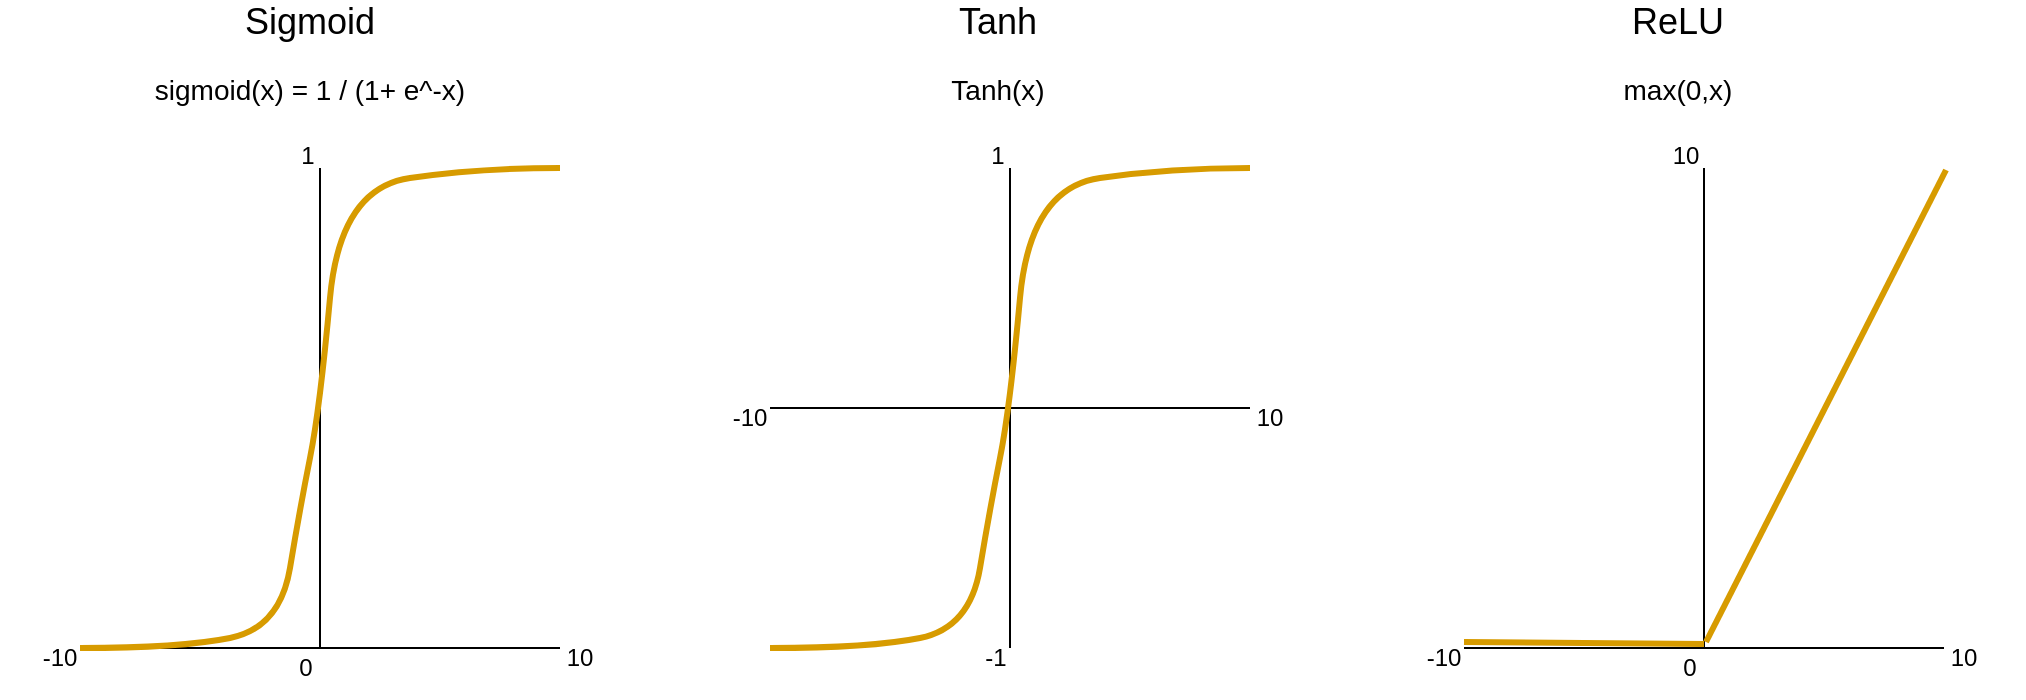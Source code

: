 <mxfile version="26.0.9">
  <diagram name="Page-1" id="c9MObX4fzuGhh3M2gyd1">
    <mxGraphModel dx="1434" dy="769" grid="0" gridSize="10" guides="1" tooltips="1" connect="1" arrows="1" fold="1" page="0" pageScale="1" pageWidth="850" pageHeight="1100" math="0" shadow="0">
      <root>
        <mxCell id="0" />
        <mxCell id="1" parent="0" />
        <mxCell id="lXKcpxksH5atWp5Zcmfo-1" value="" style="endArrow=none;html=1;rounded=0;" edge="1" parent="1">
          <mxGeometry width="50" height="50" relative="1" as="geometry">
            <mxPoint x="803" y="481" as="sourcePoint" />
            <mxPoint x="803" y="241" as="targetPoint" />
          </mxGeometry>
        </mxCell>
        <mxCell id="lXKcpxksH5atWp5Zcmfo-2" value="" style="endArrow=none;html=1;rounded=0;" edge="1" parent="1">
          <mxGeometry width="50" height="50" relative="1" as="geometry">
            <mxPoint x="683" y="361" as="sourcePoint" />
            <mxPoint x="923" y="361" as="targetPoint" />
          </mxGeometry>
        </mxCell>
        <mxCell id="lXKcpxksH5atWp5Zcmfo-3" value="" style="curved=1;endArrow=none;html=1;rounded=0;startFill=0;strokeWidth=3;fillColor=#ffe6cc;strokeColor=#d79b00;" edge="1" parent="1">
          <mxGeometry width="50" height="50" relative="1" as="geometry">
            <mxPoint x="683" y="481" as="sourcePoint" />
            <mxPoint x="923" y="241" as="targetPoint" />
            <Array as="points">
              <mxPoint x="733" y="481" />
              <mxPoint x="783" y="471" />
              <mxPoint x="793" y="411" />
              <mxPoint x="803" y="361" />
              <mxPoint x="813" y="251" />
              <mxPoint x="883" y="241" />
            </Array>
          </mxGeometry>
        </mxCell>
        <mxCell id="lXKcpxksH5atWp5Zcmfo-4" value="-10" style="text;html=1;align=center;verticalAlign=middle;whiteSpace=wrap;rounded=0;" vertex="1" parent="1">
          <mxGeometry x="643" y="351" width="60" height="30" as="geometry" />
        </mxCell>
        <mxCell id="lXKcpxksH5atWp5Zcmfo-5" value="10" style="text;html=1;align=center;verticalAlign=middle;whiteSpace=wrap;rounded=0;" vertex="1" parent="1">
          <mxGeometry x="903" y="351" width="60" height="30" as="geometry" />
        </mxCell>
        <mxCell id="lXKcpxksH5atWp5Zcmfo-6" value="1" style="text;html=1;align=center;verticalAlign=middle;whiteSpace=wrap;rounded=0;" vertex="1" parent="1">
          <mxGeometry x="767" y="220" width="60" height="30" as="geometry" />
        </mxCell>
        <mxCell id="lXKcpxksH5atWp5Zcmfo-7" value="-1" style="text;html=1;align=center;verticalAlign=middle;whiteSpace=wrap;rounded=0;" vertex="1" parent="1">
          <mxGeometry x="766" y="471" width="60" height="30" as="geometry" />
        </mxCell>
        <mxCell id="lXKcpxksH5atWp5Zcmfo-8" value="" style="endArrow=none;html=1;rounded=0;" edge="1" parent="1">
          <mxGeometry width="50" height="50" relative="1" as="geometry">
            <mxPoint x="458" y="481" as="sourcePoint" />
            <mxPoint x="458" y="241" as="targetPoint" />
          </mxGeometry>
        </mxCell>
        <mxCell id="lXKcpxksH5atWp5Zcmfo-9" value="" style="endArrow=none;html=1;rounded=0;" edge="1" parent="1">
          <mxGeometry width="50" height="50" relative="1" as="geometry">
            <mxPoint x="338" y="481" as="sourcePoint" />
            <mxPoint x="578" y="481" as="targetPoint" />
          </mxGeometry>
        </mxCell>
        <mxCell id="lXKcpxksH5atWp5Zcmfo-10" value="" style="curved=1;endArrow=none;html=1;rounded=0;startFill=0;strokeWidth=3;fillColor=#ffe6cc;strokeColor=#d79b00;" edge="1" parent="1">
          <mxGeometry width="50" height="50" relative="1" as="geometry">
            <mxPoint x="338" y="481" as="sourcePoint" />
            <mxPoint x="578" y="241" as="targetPoint" />
            <Array as="points">
              <mxPoint x="388" y="481" />
              <mxPoint x="438" y="471" />
              <mxPoint x="448" y="411" />
              <mxPoint x="458" y="361" />
              <mxPoint x="468" y="251" />
              <mxPoint x="538" y="241" />
            </Array>
          </mxGeometry>
        </mxCell>
        <mxCell id="lXKcpxksH5atWp5Zcmfo-11" value="-10" style="text;html=1;align=center;verticalAlign=middle;whiteSpace=wrap;rounded=0;" vertex="1" parent="1">
          <mxGeometry x="298" y="471" width="60" height="30" as="geometry" />
        </mxCell>
        <mxCell id="lXKcpxksH5atWp5Zcmfo-12" value="10" style="text;html=1;align=center;verticalAlign=middle;whiteSpace=wrap;rounded=0;" vertex="1" parent="1">
          <mxGeometry x="558" y="471" width="60" height="30" as="geometry" />
        </mxCell>
        <mxCell id="lXKcpxksH5atWp5Zcmfo-13" value="1" style="text;html=1;align=center;verticalAlign=middle;whiteSpace=wrap;rounded=0;" vertex="1" parent="1">
          <mxGeometry x="422" y="220" width="60" height="30" as="geometry" />
        </mxCell>
        <mxCell id="lXKcpxksH5atWp5Zcmfo-14" value="0" style="text;html=1;align=center;verticalAlign=middle;whiteSpace=wrap;rounded=0;" vertex="1" parent="1">
          <mxGeometry x="421" y="476" width="60" height="30" as="geometry" />
        </mxCell>
        <mxCell id="lXKcpxksH5atWp5Zcmfo-15" value="" style="endArrow=none;html=1;rounded=0;" edge="1" parent="1">
          <mxGeometry width="50" height="50" relative="1" as="geometry">
            <mxPoint x="1150" y="481" as="sourcePoint" />
            <mxPoint x="1150" y="241" as="targetPoint" />
          </mxGeometry>
        </mxCell>
        <mxCell id="lXKcpxksH5atWp5Zcmfo-16" value="" style="endArrow=none;html=1;rounded=0;" edge="1" parent="1">
          <mxGeometry width="50" height="50" relative="1" as="geometry">
            <mxPoint x="1030" y="481" as="sourcePoint" />
            <mxPoint x="1270" y="481" as="targetPoint" />
          </mxGeometry>
        </mxCell>
        <mxCell id="lXKcpxksH5atWp5Zcmfo-18" value="-10" style="text;html=1;align=center;verticalAlign=middle;whiteSpace=wrap;rounded=0;" vertex="1" parent="1">
          <mxGeometry x="990" y="471" width="60" height="30" as="geometry" />
        </mxCell>
        <mxCell id="lXKcpxksH5atWp5Zcmfo-19" value="10" style="text;html=1;align=center;verticalAlign=middle;whiteSpace=wrap;rounded=0;" vertex="1" parent="1">
          <mxGeometry x="1250" y="471" width="60" height="30" as="geometry" />
        </mxCell>
        <mxCell id="lXKcpxksH5atWp5Zcmfo-20" value="10" style="text;html=1;align=center;verticalAlign=middle;whiteSpace=wrap;rounded=0;" vertex="1" parent="1">
          <mxGeometry x="1111" y="220" width="60" height="30" as="geometry" />
        </mxCell>
        <mxCell id="lXKcpxksH5atWp5Zcmfo-21" value="0" style="text;html=1;align=center;verticalAlign=middle;whiteSpace=wrap;rounded=0;" vertex="1" parent="1">
          <mxGeometry x="1113" y="476" width="60" height="30" as="geometry" />
        </mxCell>
        <mxCell id="lXKcpxksH5atWp5Zcmfo-22" value="&lt;font style=&quot;font-size: 18px;&quot;&gt;Sigmoid&lt;/font&gt;&lt;div&gt;&lt;br&gt;&lt;/div&gt;&lt;div&gt;&lt;font style=&quot;font-size: 14px;&quot;&gt;sigmoid(x) = 1 / (1+ e^-x)&lt;/font&gt;&lt;/div&gt;" style="text;html=1;align=center;verticalAlign=middle;whiteSpace=wrap;rounded=0;" vertex="1" parent="1">
          <mxGeometry x="366" y="169" width="174" height="30" as="geometry" />
        </mxCell>
        <mxCell id="lXKcpxksH5atWp5Zcmfo-23" value="&lt;font style=&quot;font-size: 18px;&quot;&gt;Tanh&lt;/font&gt;&lt;div&gt;&lt;br&gt;&lt;/div&gt;&lt;div&gt;&lt;font style=&quot;font-size: 14px;&quot;&gt;Tanh(x)&lt;/font&gt;&lt;/div&gt;" style="text;html=1;align=center;verticalAlign=middle;whiteSpace=wrap;rounded=0;" vertex="1" parent="1">
          <mxGeometry x="710" y="169" width="174" height="30" as="geometry" />
        </mxCell>
        <mxCell id="lXKcpxksH5atWp5Zcmfo-24" value="&lt;font style=&quot;font-size: 18px;&quot;&gt;ReLU&lt;/font&gt;&lt;div&gt;&lt;br&gt;&lt;/div&gt;&lt;div&gt;&lt;font style=&quot;font-size: 14px;&quot;&gt;max(0,x)&lt;/font&gt;&lt;/div&gt;" style="text;html=1;align=center;verticalAlign=middle;whiteSpace=wrap;rounded=0;" vertex="1" parent="1">
          <mxGeometry x="1050" y="169" width="174" height="30" as="geometry" />
        </mxCell>
        <mxCell id="lXKcpxksH5atWp5Zcmfo-25" value="" style="endArrow=none;html=1;rounded=0;strokeWidth=3;fillColor=#ffe6cc;strokeColor=#d79b00;entryX=0.617;entryY=0.033;entryDx=0;entryDy=0;entryPerimeter=0;" edge="1" parent="1">
          <mxGeometry width="50" height="50" relative="1" as="geometry">
            <mxPoint x="1030" y="478" as="sourcePoint" />
            <mxPoint x="1150.02" y="478.99" as="targetPoint" />
          </mxGeometry>
        </mxCell>
        <mxCell id="lXKcpxksH5atWp5Zcmfo-26" value="" style="endArrow=none;html=1;rounded=0;fillColor=#ffe6cc;strokeColor=#d79b00;strokeWidth=3;" edge="1" parent="1">
          <mxGeometry width="50" height="50" relative="1" as="geometry">
            <mxPoint x="1151" y="478" as="sourcePoint" />
            <mxPoint x="1271" y="242" as="targetPoint" />
          </mxGeometry>
        </mxCell>
      </root>
    </mxGraphModel>
  </diagram>
</mxfile>
